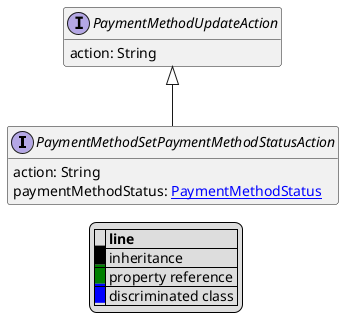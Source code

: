 @startuml

hide empty fields
hide empty methods
legend
|= |= line |
|<back:black>   </back>| inheritance |
|<back:green>   </back>| property reference |
|<back:blue>   </back>| discriminated class |
endlegend
interface PaymentMethodSetPaymentMethodStatusAction [[PaymentMethodSetPaymentMethodStatusAction.svg]] extends PaymentMethodUpdateAction {
    action: String
    paymentMethodStatus: [[PaymentMethodStatus.svg PaymentMethodStatus]]
}
interface PaymentMethodUpdateAction [[PaymentMethodUpdateAction.svg]]  {
    action: String
}





@enduml

